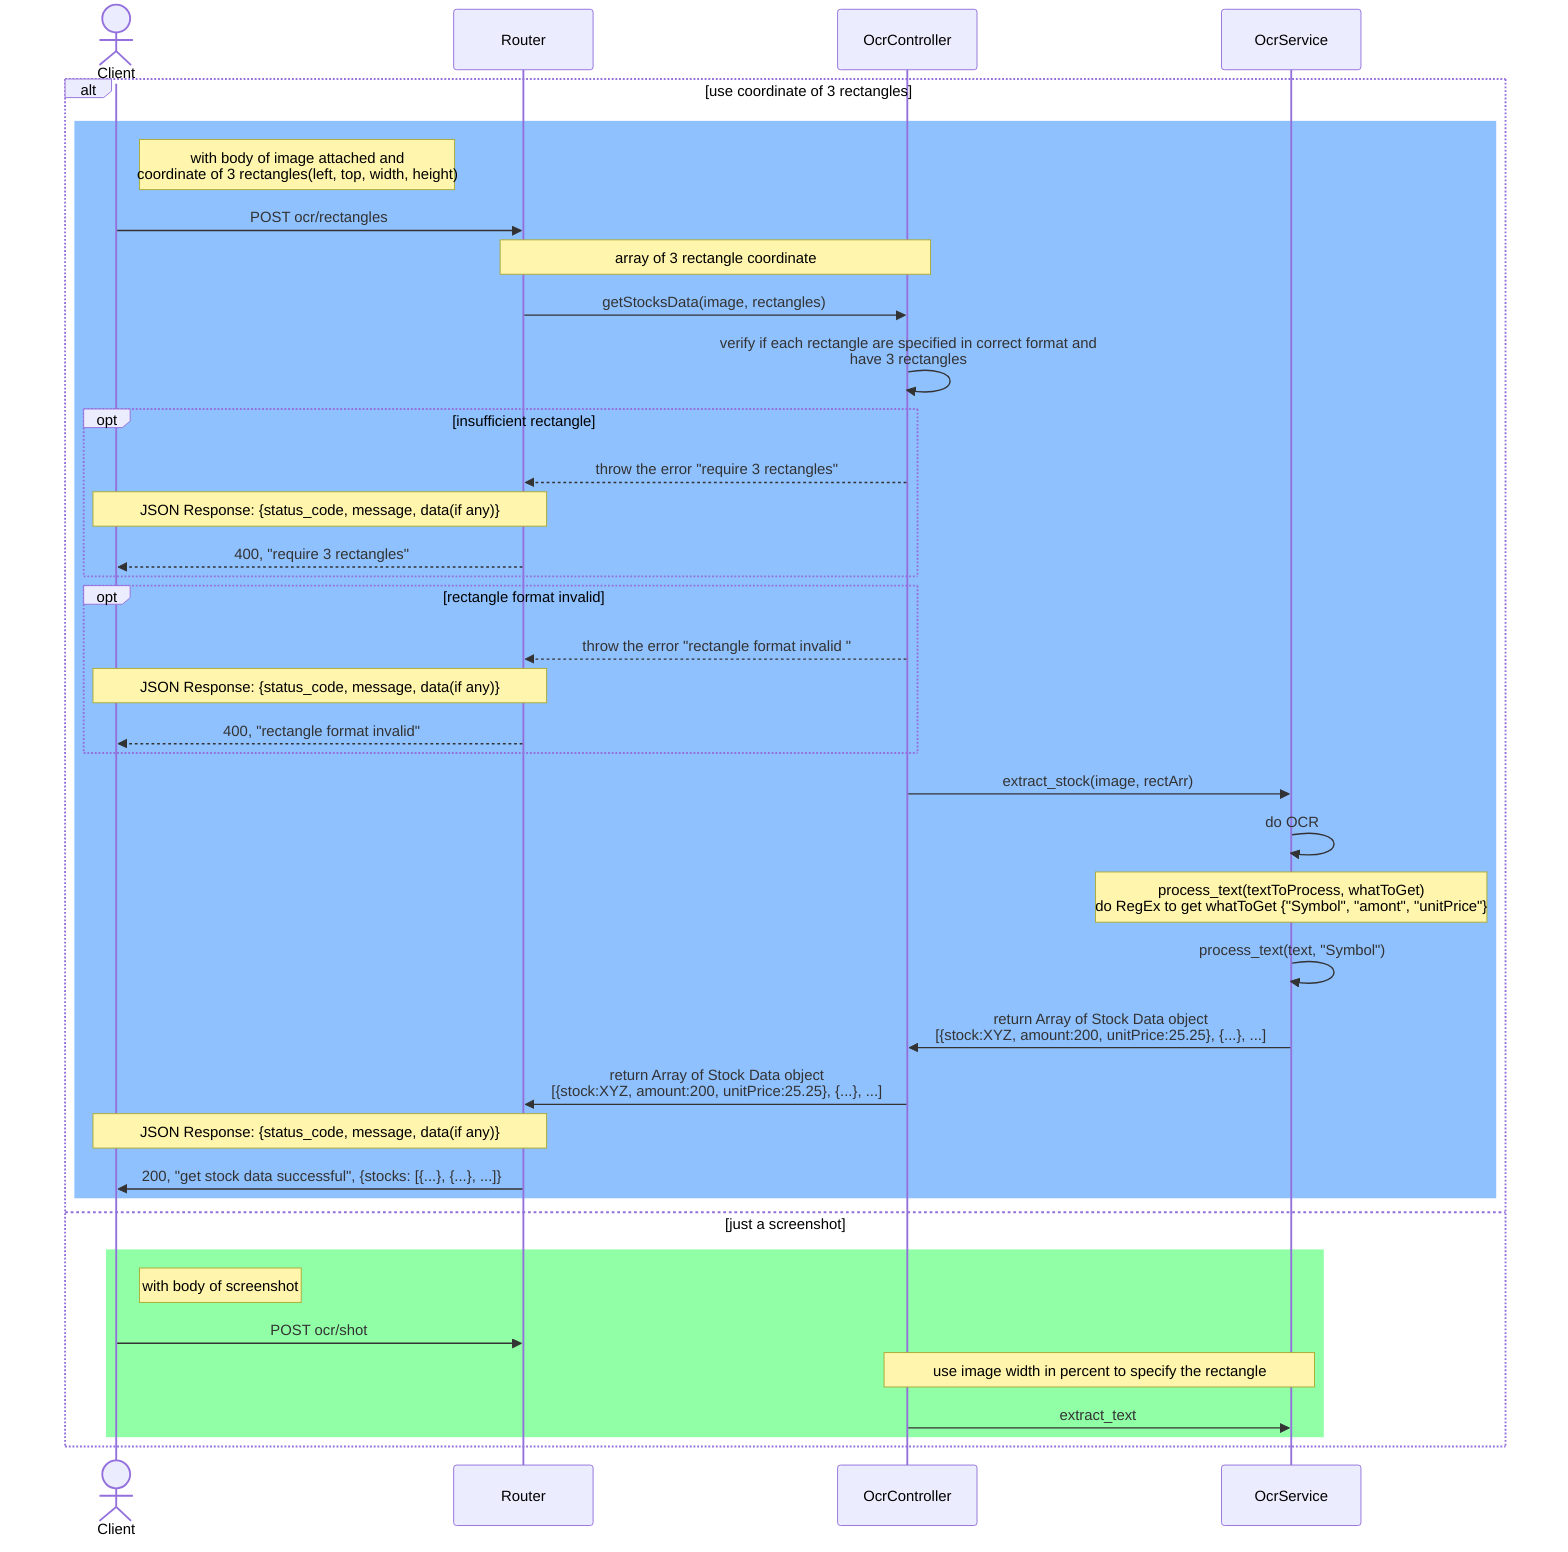 sequenceDiagram
    actor Client
    participant Router
    participant Cont as OcrController
    participant Ocr as OcrService

    alt use coordinate of 3 rectangles
        rect rgb(144,193,255)
            Note right of Client: with body of image attached and<br>coordinate of 3 rectangles(left, top, width, height)
            Client->>Router: POST ocr/rectangles
            Note over Cont,Router: array of 3 rectangle coordinate
            Router->>Cont: getStocksData(image, rectangles)
            Cont->>Cont: verify if each rectangle are specified in correct format and<br>have 3 rectangles
            opt insufficient rectangle
                Cont-->>Router: throw the error "require 3 rectangles"
                Note over Router,Client: JSON Response: {status_code, message, data(if any)}
                Router-->>Client: 400, "require 3 rectangles"
            end
            opt rectangle format invalid 
                Cont-->>Router: throw the error "rectangle format invalid "
                Note over Router,Client: JSON Response: {status_code, message, data(if any)}
                Router-->>Client: 400, "rectangle format invalid"
            end
            Cont->>Ocr: extract_stock(image, rectArr)
            Ocr->>Ocr: do OCR
            Note over Ocr: process_text(textToProcess, whatToGet)<br>do RegEx to get whatToGet {"Symbol", "amont", "unitPrice"}
            Ocr->>Ocr: process_text(text, "Symbol")
            Ocr->>Cont: return Array of Stock Data object<br>[{stock:XYZ, amount:200, unitPrice:25.25}, {...}, ...]
            Cont->>Router: return Array of Stock Data object<br>[{stock:XYZ, amount:200, unitPrice:25.25}, {...}, ...]
            Note over Router,Client: JSON Response: {status_code, message, data(if any)}
            Router->>Client: 200, "get stock data successful", {stocks: [{...}, {...}, ...]}

        end
    else just a screenshot
        rect rgb(144,255,166)
            Note right of Client: with body of screenshot
            Client->>Router: POST ocr/shot
            Note over Cont, Ocr: use image width in percent to specify the rectangle
            Cont->>Ocr: extract_text
        end
    end
